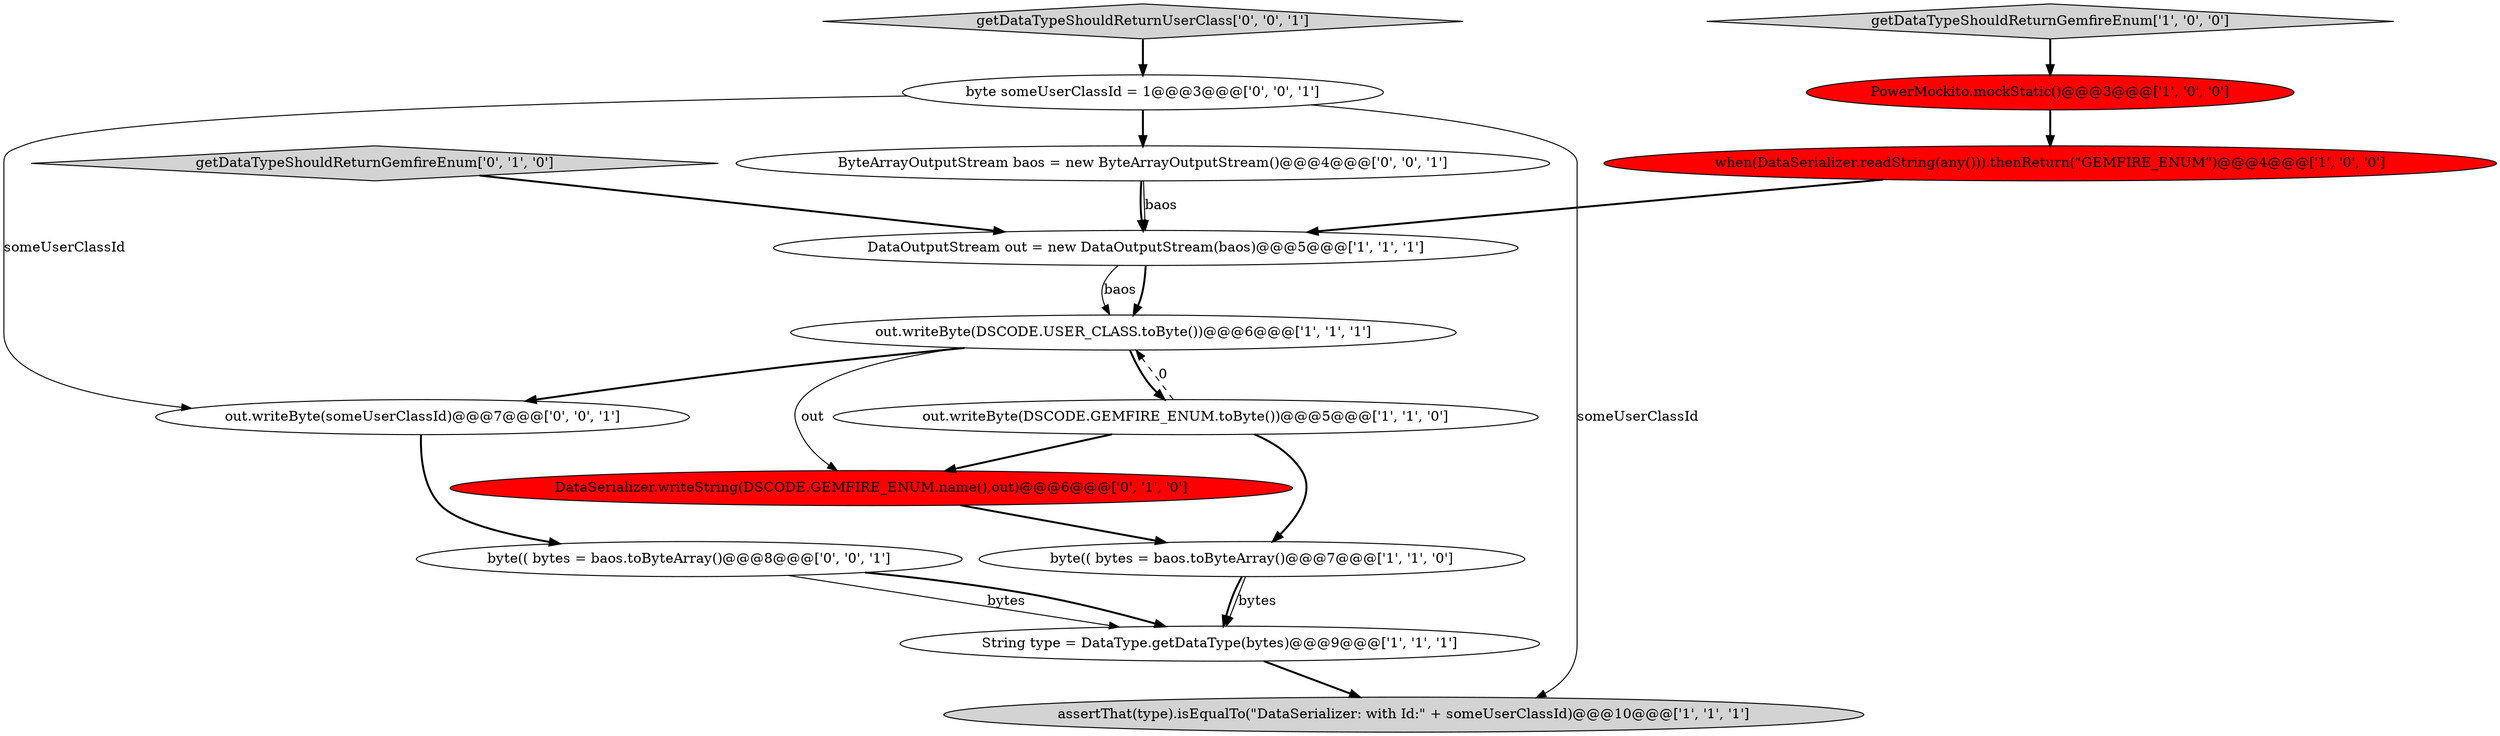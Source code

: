 digraph {
13 [style = filled, label = "ByteArrayOutputStream baos = new ByteArrayOutputStream()@@@4@@@['0', '0', '1']", fillcolor = white, shape = ellipse image = "AAA0AAABBB3BBB"];
3 [style = filled, label = "PowerMockito.mockStatic()@@@3@@@['1', '0', '0']", fillcolor = red, shape = ellipse image = "AAA1AAABBB1BBB"];
6 [style = filled, label = "getDataTypeShouldReturnGemfireEnum['1', '0', '0']", fillcolor = lightgray, shape = diamond image = "AAA0AAABBB1BBB"];
4 [style = filled, label = "DataOutputStream out = new DataOutputStream(baos)@@@5@@@['1', '1', '1']", fillcolor = white, shape = ellipse image = "AAA0AAABBB1BBB"];
2 [style = filled, label = "out.writeByte(DSCODE.USER_CLASS.toByte())@@@6@@@['1', '1', '1']", fillcolor = white, shape = ellipse image = "AAA0AAABBB1BBB"];
9 [style = filled, label = "DataSerializer.writeString(DSCODE.GEMFIRE_ENUM.name(),out)@@@6@@@['0', '1', '0']", fillcolor = red, shape = ellipse image = "AAA1AAABBB2BBB"];
12 [style = filled, label = "getDataTypeShouldReturnUserClass['0', '0', '1']", fillcolor = lightgray, shape = diamond image = "AAA0AAABBB3BBB"];
15 [style = filled, label = "byte(( bytes = baos.toByteArray()@@@8@@@['0', '0', '1']", fillcolor = white, shape = ellipse image = "AAA0AAABBB3BBB"];
8 [style = filled, label = "out.writeByte(DSCODE.GEMFIRE_ENUM.toByte())@@@5@@@['1', '1', '0']", fillcolor = white, shape = ellipse image = "AAA0AAABBB1BBB"];
10 [style = filled, label = "getDataTypeShouldReturnGemfireEnum['0', '1', '0']", fillcolor = lightgray, shape = diamond image = "AAA0AAABBB2BBB"];
14 [style = filled, label = "byte someUserClassId = 1@@@3@@@['0', '0', '1']", fillcolor = white, shape = ellipse image = "AAA0AAABBB3BBB"];
11 [style = filled, label = "out.writeByte(someUserClassId)@@@7@@@['0', '0', '1']", fillcolor = white, shape = ellipse image = "AAA0AAABBB3BBB"];
7 [style = filled, label = "String type = DataType.getDataType(bytes)@@@9@@@['1', '1', '1']", fillcolor = white, shape = ellipse image = "AAA0AAABBB1BBB"];
1 [style = filled, label = "assertThat(type).isEqualTo(\"DataSerializer: with Id:\" + someUserClassId)@@@10@@@['1', '1', '1']", fillcolor = lightgray, shape = ellipse image = "AAA0AAABBB1BBB"];
0 [style = filled, label = "byte(( bytes = baos.toByteArray()@@@7@@@['1', '1', '0']", fillcolor = white, shape = ellipse image = "AAA0AAABBB1BBB"];
5 [style = filled, label = "when(DataSerializer.readString(any())).thenReturn(\"GEMFIRE_ENUM\")@@@4@@@['1', '0', '0']", fillcolor = red, shape = ellipse image = "AAA1AAABBB1BBB"];
6->3 [style = bold, label=""];
15->7 [style = solid, label="bytes"];
7->1 [style = bold, label=""];
9->0 [style = bold, label=""];
15->7 [style = bold, label=""];
0->7 [style = solid, label="bytes"];
2->9 [style = solid, label="out"];
4->2 [style = bold, label=""];
8->2 [style = dashed, label="0"];
11->15 [style = bold, label=""];
0->7 [style = bold, label=""];
8->0 [style = bold, label=""];
3->5 [style = bold, label=""];
14->11 [style = solid, label="someUserClassId"];
5->4 [style = bold, label=""];
12->14 [style = bold, label=""];
8->9 [style = bold, label=""];
14->1 [style = solid, label="someUserClassId"];
4->2 [style = solid, label="baos"];
10->4 [style = bold, label=""];
14->13 [style = bold, label=""];
13->4 [style = solid, label="baos"];
2->11 [style = bold, label=""];
2->8 [style = bold, label=""];
13->4 [style = bold, label=""];
}
